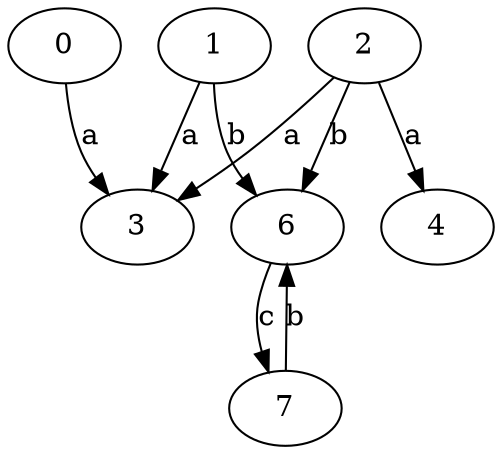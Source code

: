 strict digraph  {
3;
0;
4;
1;
2;
6;
7;
0 -> 3  [label=a];
1 -> 3  [label=a];
1 -> 6  [label=b];
2 -> 3  [label=a];
2 -> 4  [label=a];
2 -> 6  [label=b];
6 -> 7  [label=c];
7 -> 6  [label=b];
}

